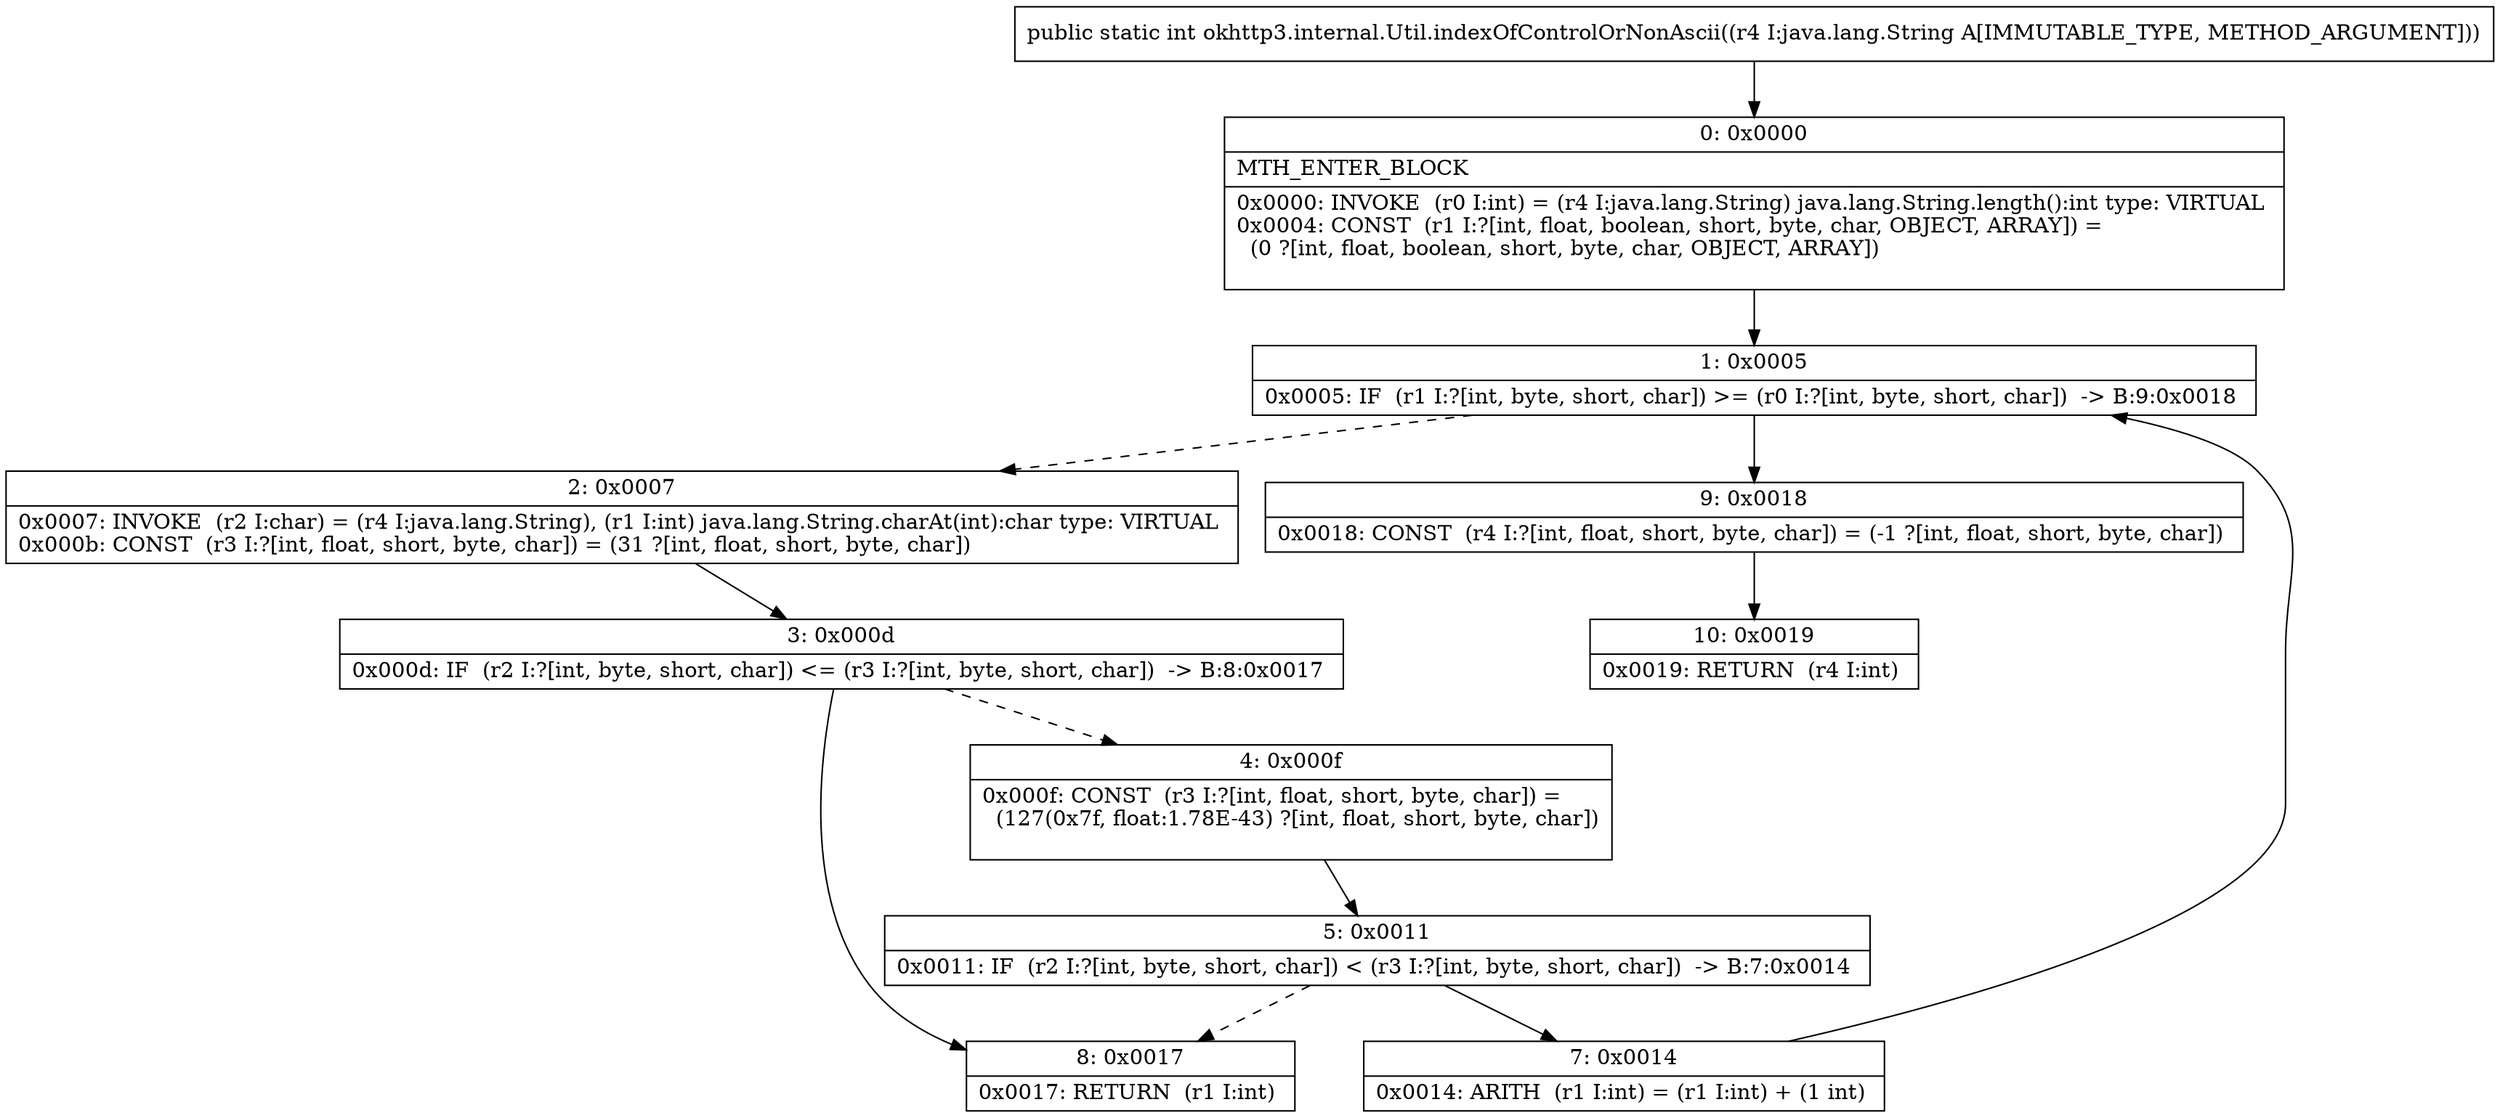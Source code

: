 digraph "CFG forokhttp3.internal.Util.indexOfControlOrNonAscii(Ljava\/lang\/String;)I" {
Node_0 [shape=record,label="{0\:\ 0x0000|MTH_ENTER_BLOCK\l|0x0000: INVOKE  (r0 I:int) = (r4 I:java.lang.String) java.lang.String.length():int type: VIRTUAL \l0x0004: CONST  (r1 I:?[int, float, boolean, short, byte, char, OBJECT, ARRAY]) = \l  (0 ?[int, float, boolean, short, byte, char, OBJECT, ARRAY])\l \l}"];
Node_1 [shape=record,label="{1\:\ 0x0005|0x0005: IF  (r1 I:?[int, byte, short, char]) \>= (r0 I:?[int, byte, short, char])  \-\> B:9:0x0018 \l}"];
Node_2 [shape=record,label="{2\:\ 0x0007|0x0007: INVOKE  (r2 I:char) = (r4 I:java.lang.String), (r1 I:int) java.lang.String.charAt(int):char type: VIRTUAL \l0x000b: CONST  (r3 I:?[int, float, short, byte, char]) = (31 ?[int, float, short, byte, char]) \l}"];
Node_3 [shape=record,label="{3\:\ 0x000d|0x000d: IF  (r2 I:?[int, byte, short, char]) \<= (r3 I:?[int, byte, short, char])  \-\> B:8:0x0017 \l}"];
Node_4 [shape=record,label="{4\:\ 0x000f|0x000f: CONST  (r3 I:?[int, float, short, byte, char]) = \l  (127(0x7f, float:1.78E\-43) ?[int, float, short, byte, char])\l \l}"];
Node_5 [shape=record,label="{5\:\ 0x0011|0x0011: IF  (r2 I:?[int, byte, short, char]) \< (r3 I:?[int, byte, short, char])  \-\> B:7:0x0014 \l}"];
Node_7 [shape=record,label="{7\:\ 0x0014|0x0014: ARITH  (r1 I:int) = (r1 I:int) + (1 int) \l}"];
Node_8 [shape=record,label="{8\:\ 0x0017|0x0017: RETURN  (r1 I:int) \l}"];
Node_9 [shape=record,label="{9\:\ 0x0018|0x0018: CONST  (r4 I:?[int, float, short, byte, char]) = (\-1 ?[int, float, short, byte, char]) \l}"];
Node_10 [shape=record,label="{10\:\ 0x0019|0x0019: RETURN  (r4 I:int) \l}"];
MethodNode[shape=record,label="{public static int okhttp3.internal.Util.indexOfControlOrNonAscii((r4 I:java.lang.String A[IMMUTABLE_TYPE, METHOD_ARGUMENT])) }"];
MethodNode -> Node_0;
Node_0 -> Node_1;
Node_1 -> Node_2[style=dashed];
Node_1 -> Node_9;
Node_2 -> Node_3;
Node_3 -> Node_4[style=dashed];
Node_3 -> Node_8;
Node_4 -> Node_5;
Node_5 -> Node_7;
Node_5 -> Node_8[style=dashed];
Node_7 -> Node_1;
Node_9 -> Node_10;
}

